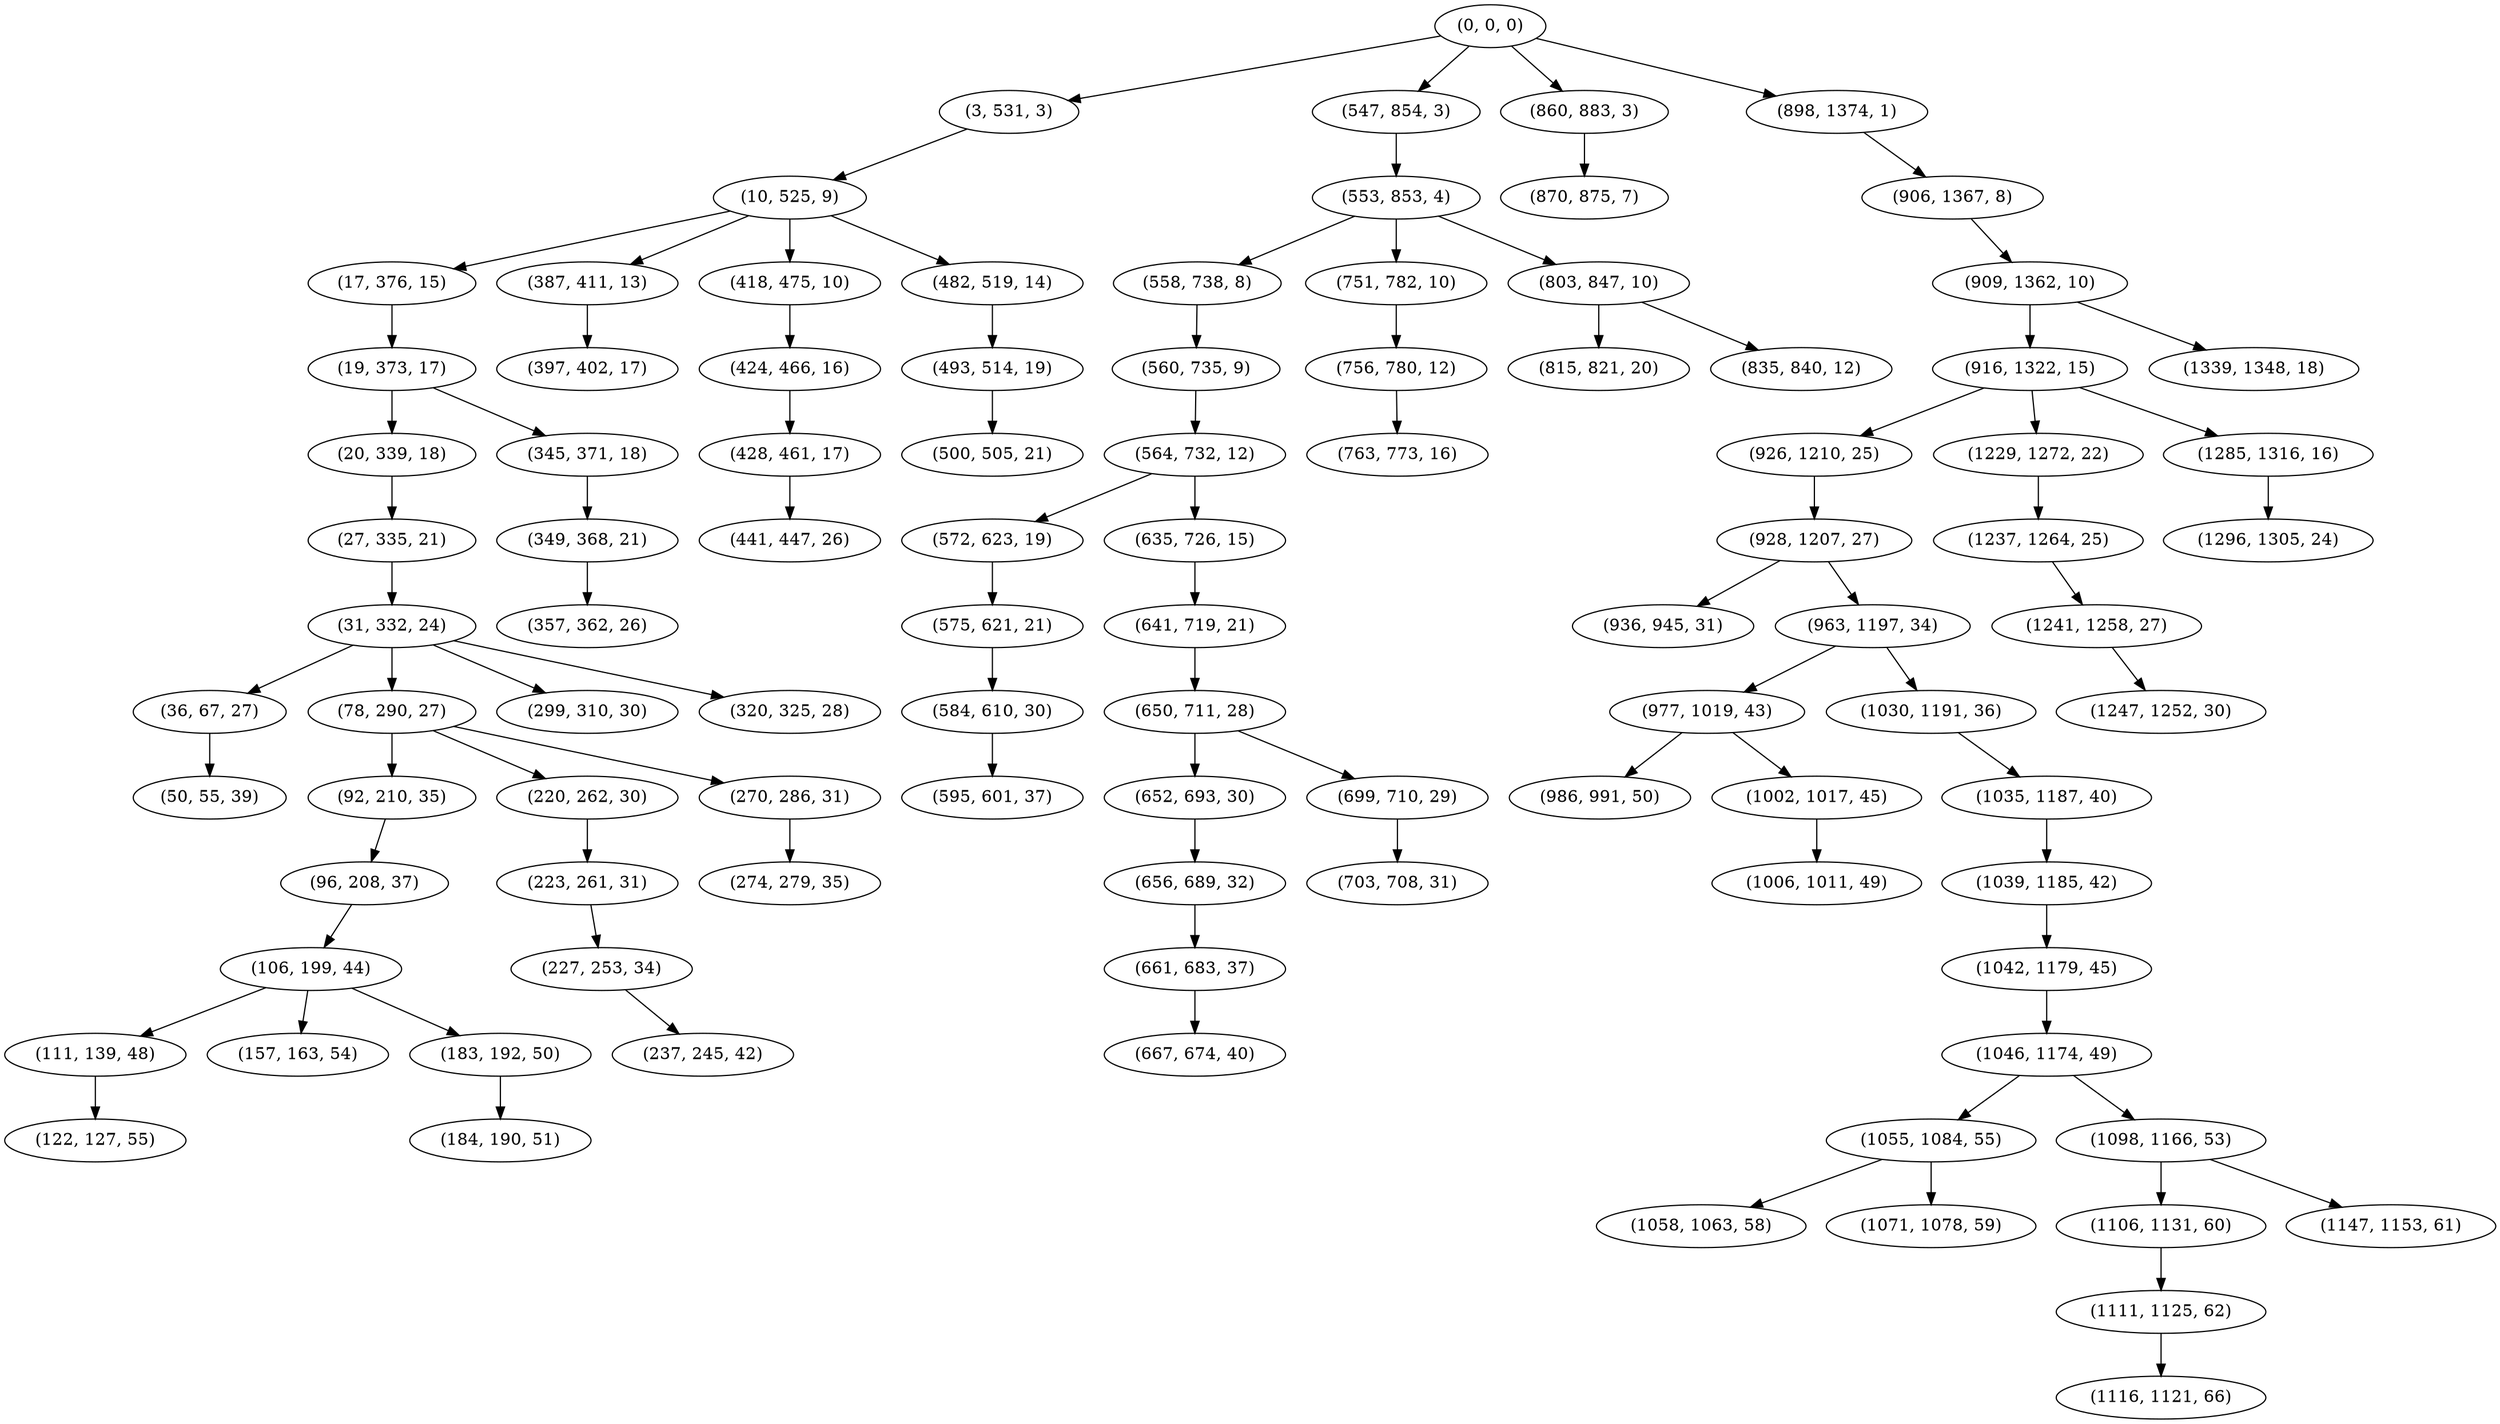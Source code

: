 digraph tree {
    "(0, 0, 0)";
    "(3, 531, 3)";
    "(10, 525, 9)";
    "(17, 376, 15)";
    "(19, 373, 17)";
    "(20, 339, 18)";
    "(27, 335, 21)";
    "(31, 332, 24)";
    "(36, 67, 27)";
    "(50, 55, 39)";
    "(78, 290, 27)";
    "(92, 210, 35)";
    "(96, 208, 37)";
    "(106, 199, 44)";
    "(111, 139, 48)";
    "(122, 127, 55)";
    "(157, 163, 54)";
    "(183, 192, 50)";
    "(184, 190, 51)";
    "(220, 262, 30)";
    "(223, 261, 31)";
    "(227, 253, 34)";
    "(237, 245, 42)";
    "(270, 286, 31)";
    "(274, 279, 35)";
    "(299, 310, 30)";
    "(320, 325, 28)";
    "(345, 371, 18)";
    "(349, 368, 21)";
    "(357, 362, 26)";
    "(387, 411, 13)";
    "(397, 402, 17)";
    "(418, 475, 10)";
    "(424, 466, 16)";
    "(428, 461, 17)";
    "(441, 447, 26)";
    "(482, 519, 14)";
    "(493, 514, 19)";
    "(500, 505, 21)";
    "(547, 854, 3)";
    "(553, 853, 4)";
    "(558, 738, 8)";
    "(560, 735, 9)";
    "(564, 732, 12)";
    "(572, 623, 19)";
    "(575, 621, 21)";
    "(584, 610, 30)";
    "(595, 601, 37)";
    "(635, 726, 15)";
    "(641, 719, 21)";
    "(650, 711, 28)";
    "(652, 693, 30)";
    "(656, 689, 32)";
    "(661, 683, 37)";
    "(667, 674, 40)";
    "(699, 710, 29)";
    "(703, 708, 31)";
    "(751, 782, 10)";
    "(756, 780, 12)";
    "(763, 773, 16)";
    "(803, 847, 10)";
    "(815, 821, 20)";
    "(835, 840, 12)";
    "(860, 883, 3)";
    "(870, 875, 7)";
    "(898, 1374, 1)";
    "(906, 1367, 8)";
    "(909, 1362, 10)";
    "(916, 1322, 15)";
    "(926, 1210, 25)";
    "(928, 1207, 27)";
    "(936, 945, 31)";
    "(963, 1197, 34)";
    "(977, 1019, 43)";
    "(986, 991, 50)";
    "(1002, 1017, 45)";
    "(1006, 1011, 49)";
    "(1030, 1191, 36)";
    "(1035, 1187, 40)";
    "(1039, 1185, 42)";
    "(1042, 1179, 45)";
    "(1046, 1174, 49)";
    "(1055, 1084, 55)";
    "(1058, 1063, 58)";
    "(1071, 1078, 59)";
    "(1098, 1166, 53)";
    "(1106, 1131, 60)";
    "(1111, 1125, 62)";
    "(1116, 1121, 66)";
    "(1147, 1153, 61)";
    "(1229, 1272, 22)";
    "(1237, 1264, 25)";
    "(1241, 1258, 27)";
    "(1247, 1252, 30)";
    "(1285, 1316, 16)";
    "(1296, 1305, 24)";
    "(1339, 1348, 18)";
    "(0, 0, 0)" -> "(3, 531, 3)";
    "(0, 0, 0)" -> "(547, 854, 3)";
    "(0, 0, 0)" -> "(860, 883, 3)";
    "(0, 0, 0)" -> "(898, 1374, 1)";
    "(3, 531, 3)" -> "(10, 525, 9)";
    "(10, 525, 9)" -> "(17, 376, 15)";
    "(10, 525, 9)" -> "(387, 411, 13)";
    "(10, 525, 9)" -> "(418, 475, 10)";
    "(10, 525, 9)" -> "(482, 519, 14)";
    "(17, 376, 15)" -> "(19, 373, 17)";
    "(19, 373, 17)" -> "(20, 339, 18)";
    "(19, 373, 17)" -> "(345, 371, 18)";
    "(20, 339, 18)" -> "(27, 335, 21)";
    "(27, 335, 21)" -> "(31, 332, 24)";
    "(31, 332, 24)" -> "(36, 67, 27)";
    "(31, 332, 24)" -> "(78, 290, 27)";
    "(31, 332, 24)" -> "(299, 310, 30)";
    "(31, 332, 24)" -> "(320, 325, 28)";
    "(36, 67, 27)" -> "(50, 55, 39)";
    "(78, 290, 27)" -> "(92, 210, 35)";
    "(78, 290, 27)" -> "(220, 262, 30)";
    "(78, 290, 27)" -> "(270, 286, 31)";
    "(92, 210, 35)" -> "(96, 208, 37)";
    "(96, 208, 37)" -> "(106, 199, 44)";
    "(106, 199, 44)" -> "(111, 139, 48)";
    "(106, 199, 44)" -> "(157, 163, 54)";
    "(106, 199, 44)" -> "(183, 192, 50)";
    "(111, 139, 48)" -> "(122, 127, 55)";
    "(183, 192, 50)" -> "(184, 190, 51)";
    "(220, 262, 30)" -> "(223, 261, 31)";
    "(223, 261, 31)" -> "(227, 253, 34)";
    "(227, 253, 34)" -> "(237, 245, 42)";
    "(270, 286, 31)" -> "(274, 279, 35)";
    "(345, 371, 18)" -> "(349, 368, 21)";
    "(349, 368, 21)" -> "(357, 362, 26)";
    "(387, 411, 13)" -> "(397, 402, 17)";
    "(418, 475, 10)" -> "(424, 466, 16)";
    "(424, 466, 16)" -> "(428, 461, 17)";
    "(428, 461, 17)" -> "(441, 447, 26)";
    "(482, 519, 14)" -> "(493, 514, 19)";
    "(493, 514, 19)" -> "(500, 505, 21)";
    "(547, 854, 3)" -> "(553, 853, 4)";
    "(553, 853, 4)" -> "(558, 738, 8)";
    "(553, 853, 4)" -> "(751, 782, 10)";
    "(553, 853, 4)" -> "(803, 847, 10)";
    "(558, 738, 8)" -> "(560, 735, 9)";
    "(560, 735, 9)" -> "(564, 732, 12)";
    "(564, 732, 12)" -> "(572, 623, 19)";
    "(564, 732, 12)" -> "(635, 726, 15)";
    "(572, 623, 19)" -> "(575, 621, 21)";
    "(575, 621, 21)" -> "(584, 610, 30)";
    "(584, 610, 30)" -> "(595, 601, 37)";
    "(635, 726, 15)" -> "(641, 719, 21)";
    "(641, 719, 21)" -> "(650, 711, 28)";
    "(650, 711, 28)" -> "(652, 693, 30)";
    "(650, 711, 28)" -> "(699, 710, 29)";
    "(652, 693, 30)" -> "(656, 689, 32)";
    "(656, 689, 32)" -> "(661, 683, 37)";
    "(661, 683, 37)" -> "(667, 674, 40)";
    "(699, 710, 29)" -> "(703, 708, 31)";
    "(751, 782, 10)" -> "(756, 780, 12)";
    "(756, 780, 12)" -> "(763, 773, 16)";
    "(803, 847, 10)" -> "(815, 821, 20)";
    "(803, 847, 10)" -> "(835, 840, 12)";
    "(860, 883, 3)" -> "(870, 875, 7)";
    "(898, 1374, 1)" -> "(906, 1367, 8)";
    "(906, 1367, 8)" -> "(909, 1362, 10)";
    "(909, 1362, 10)" -> "(916, 1322, 15)";
    "(909, 1362, 10)" -> "(1339, 1348, 18)";
    "(916, 1322, 15)" -> "(926, 1210, 25)";
    "(916, 1322, 15)" -> "(1229, 1272, 22)";
    "(916, 1322, 15)" -> "(1285, 1316, 16)";
    "(926, 1210, 25)" -> "(928, 1207, 27)";
    "(928, 1207, 27)" -> "(936, 945, 31)";
    "(928, 1207, 27)" -> "(963, 1197, 34)";
    "(963, 1197, 34)" -> "(977, 1019, 43)";
    "(963, 1197, 34)" -> "(1030, 1191, 36)";
    "(977, 1019, 43)" -> "(986, 991, 50)";
    "(977, 1019, 43)" -> "(1002, 1017, 45)";
    "(1002, 1017, 45)" -> "(1006, 1011, 49)";
    "(1030, 1191, 36)" -> "(1035, 1187, 40)";
    "(1035, 1187, 40)" -> "(1039, 1185, 42)";
    "(1039, 1185, 42)" -> "(1042, 1179, 45)";
    "(1042, 1179, 45)" -> "(1046, 1174, 49)";
    "(1046, 1174, 49)" -> "(1055, 1084, 55)";
    "(1046, 1174, 49)" -> "(1098, 1166, 53)";
    "(1055, 1084, 55)" -> "(1058, 1063, 58)";
    "(1055, 1084, 55)" -> "(1071, 1078, 59)";
    "(1098, 1166, 53)" -> "(1106, 1131, 60)";
    "(1098, 1166, 53)" -> "(1147, 1153, 61)";
    "(1106, 1131, 60)" -> "(1111, 1125, 62)";
    "(1111, 1125, 62)" -> "(1116, 1121, 66)";
    "(1229, 1272, 22)" -> "(1237, 1264, 25)";
    "(1237, 1264, 25)" -> "(1241, 1258, 27)";
    "(1241, 1258, 27)" -> "(1247, 1252, 30)";
    "(1285, 1316, 16)" -> "(1296, 1305, 24)";
}
